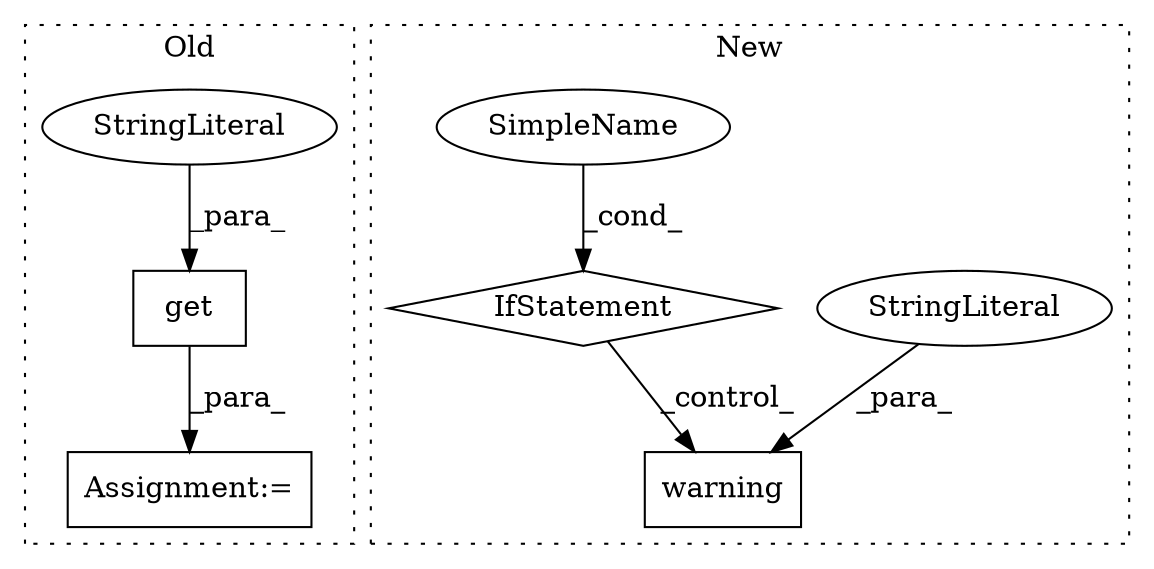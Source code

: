 digraph G {
subgraph cluster0 {
1 [label="get" a="32" s="20134,20151" l="4,1" shape="box"];
4 [label="Assignment:=" a="7" s="20121" l="1" shape="box"];
7 [label="StringLiteral" a="45" s="20138" l="13" shape="ellipse"];
label = "Old";
style="dotted";
}
subgraph cluster1 {
2 [label="warning" a="32" s="21519,21579" l="8,1" shape="box"];
3 [label="StringLiteral" a="45" s="21527" l="52" shape="ellipse"];
5 [label="IfStatement" a="25" s="21470,21502" l="4,2" shape="diamond"];
6 [label="SimpleName" a="42" s="" l="" shape="ellipse"];
label = "New";
style="dotted";
}
1 -> 4 [label="_para_"];
3 -> 2 [label="_para_"];
5 -> 2 [label="_control_"];
6 -> 5 [label="_cond_"];
7 -> 1 [label="_para_"];
}